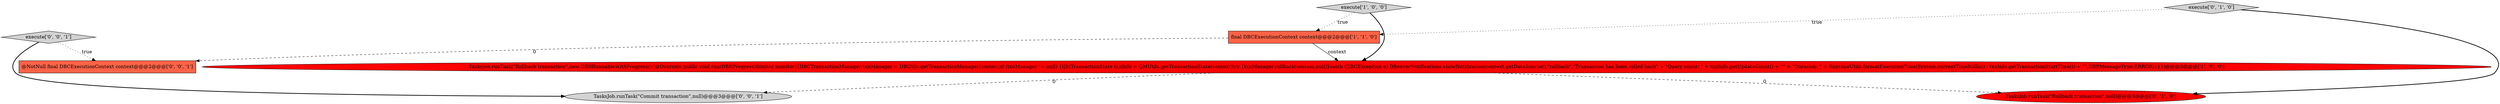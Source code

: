 digraph {
5 [style = filled, label = "@NotNull final DBCExecutionContext context@@@2@@@['0', '0', '1']", fillcolor = tomato, shape = box image = "AAA0AAABBB3BBB"];
0 [style = filled, label = "TasksJob.runTask(\"Rollback transaction\",new DBRRunnableWithProgress(){@Override public void run(DBRProgressMonitor monitor){DBCTransactionManager txnManager = DBUtils.getTransactionManager(context)if (txnManager != null) {QMTransactionState txnInfo = QMUtils.getTransactionState(context)try {txnManager.rollback(session,null)}catch (DBCException e) DBeaverNotifications.showNotification(context.getDataSource(),\"rollback\",\"Transaction has been rolled back\" + \"Query count: \" + txnInfo.getUpdateCount() + \"\" + \"Duration: \" + RuntimeUtils.formatExecutionTime(System.currentTimeMillis() - txnInfo.getTransactionStartTime()) + \"\",DBPMessageType.ERROR)}}})@@@3@@@['1', '0', '0']", fillcolor = red, shape = ellipse image = "AAA1AAABBB1BBB"];
3 [style = filled, label = "TasksJob.runTask(\"Rollback transaction\",null)@@@3@@@['0', '1', '0']", fillcolor = red, shape = ellipse image = "AAA1AAABBB2BBB"];
6 [style = filled, label = "TasksJob.runTask(\"Commit transaction\",null)@@@3@@@['0', '0', '1']", fillcolor = lightgray, shape = ellipse image = "AAA0AAABBB3BBB"];
7 [style = filled, label = "execute['0', '0', '1']", fillcolor = lightgray, shape = diamond image = "AAA0AAABBB3BBB"];
1 [style = filled, label = "execute['1', '0', '0']", fillcolor = lightgray, shape = diamond image = "AAA0AAABBB1BBB"];
4 [style = filled, label = "execute['0', '1', '0']", fillcolor = lightgray, shape = diamond image = "AAA0AAABBB2BBB"];
2 [style = filled, label = "final DBCExecutionContext context@@@2@@@['1', '1', '0']", fillcolor = tomato, shape = box image = "AAA0AAABBB1BBB"];
4->3 [style = bold, label=""];
2->5 [style = dashed, label="0"];
0->3 [style = dashed, label="0"];
1->0 [style = bold, label=""];
1->2 [style = dotted, label="true"];
4->2 [style = dotted, label="true"];
2->0 [style = solid, label="context"];
7->6 [style = bold, label=""];
0->6 [style = dashed, label="0"];
7->5 [style = dotted, label="true"];
}
